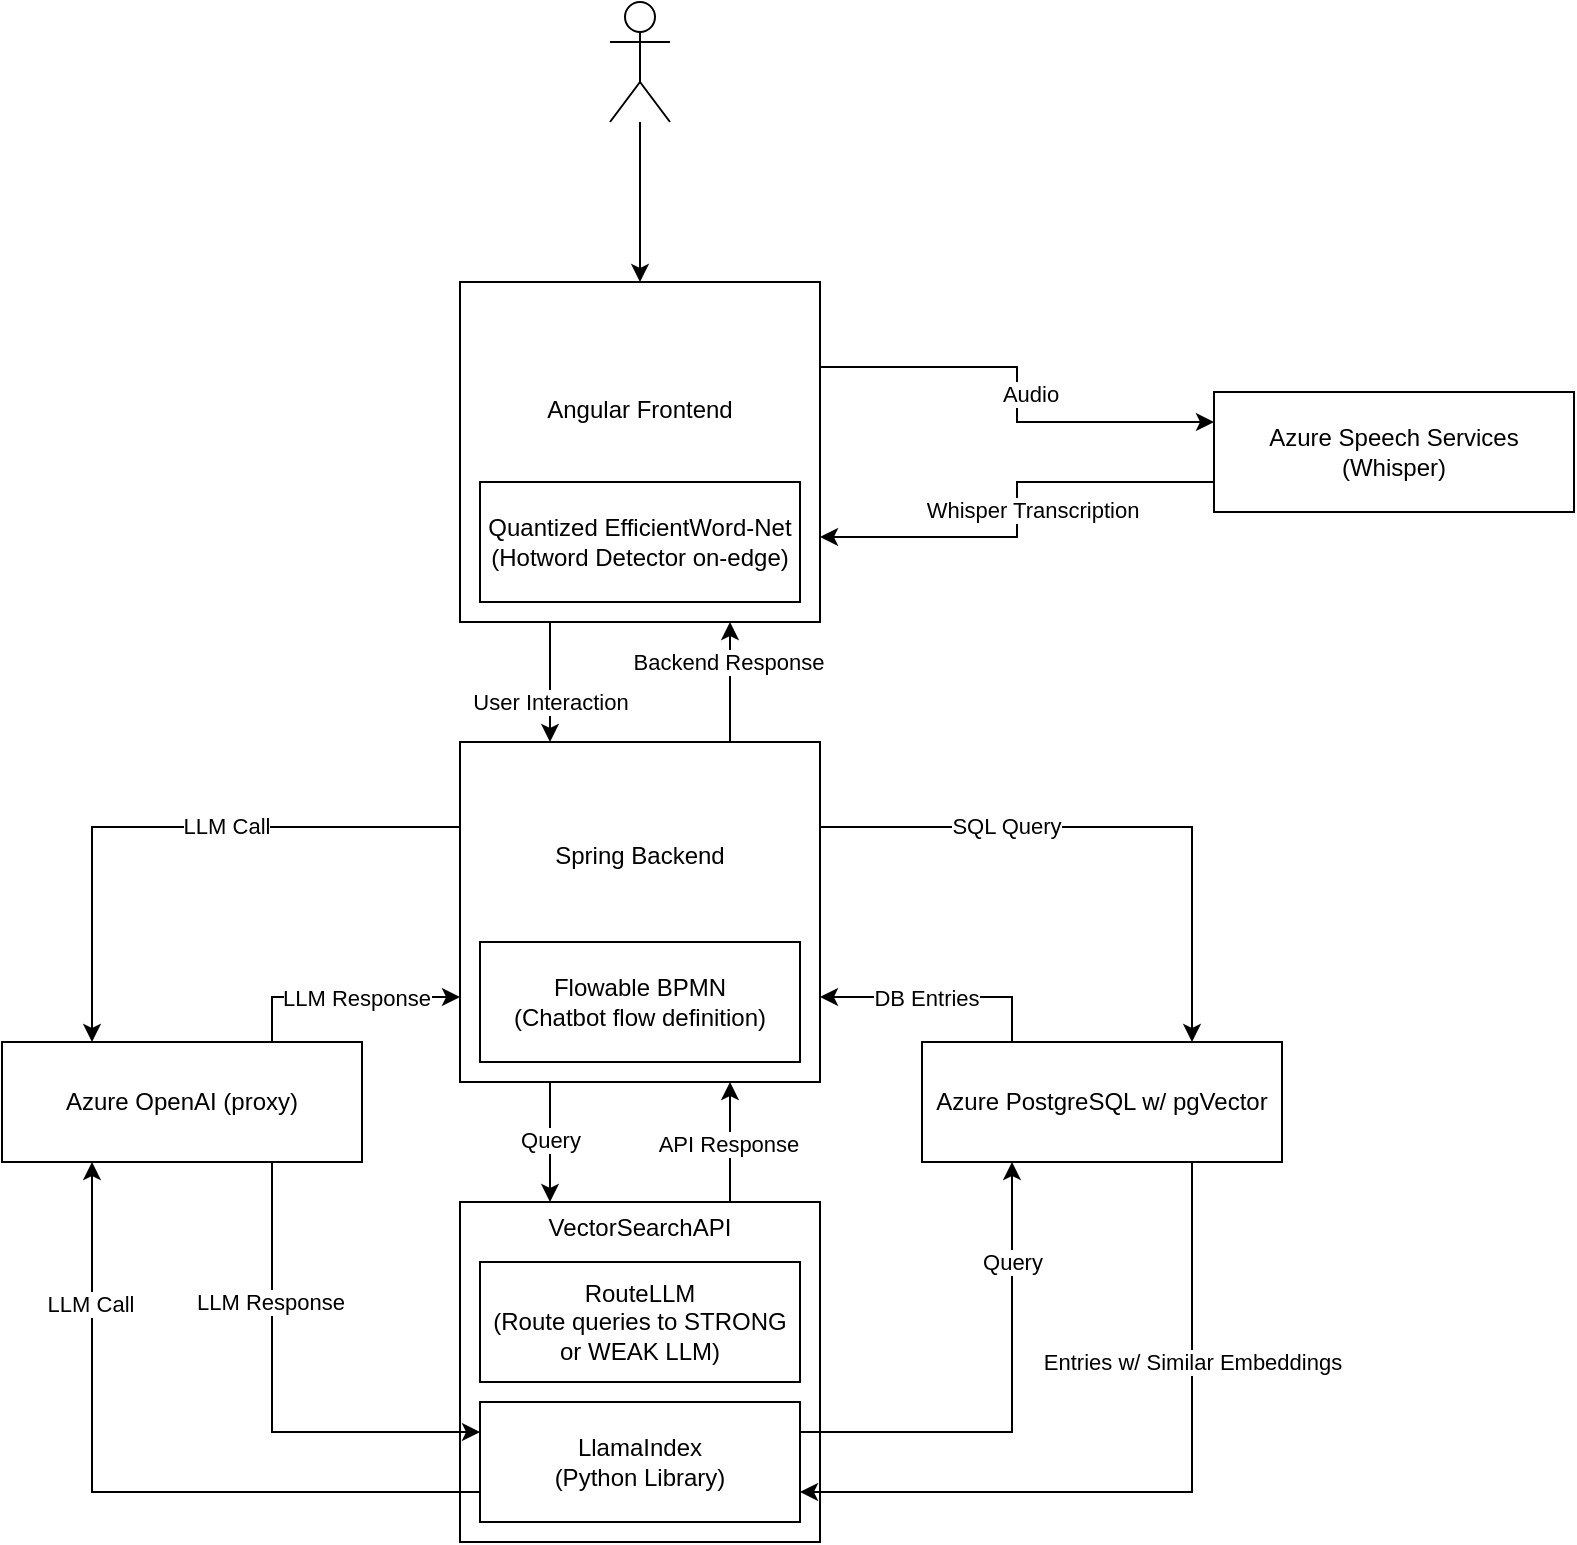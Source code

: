 <mxfile version="24.7.5">
  <diagram name="Page-1" id="7_sWOA-Nkuw_R_lDYfDC">
    <mxGraphModel dx="989" dy="582" grid="1" gridSize="10" guides="1" tooltips="1" connect="1" arrows="1" fold="1" page="1" pageScale="1" pageWidth="1654" pageHeight="2336" math="0" shadow="0">
      <root>
        <mxCell id="0" />
        <mxCell id="1" parent="0" />
        <mxCell id="7IgqFhxAbZC78iLWSxpU-4" value="" style="group" parent="1" vertex="1" connectable="0">
          <mxGeometry x="549" y="750" width="180" height="170" as="geometry" />
        </mxCell>
        <mxCell id="7IgqFhxAbZC78iLWSxpU-2" value="VectorSearchAPI&lt;div&gt;&lt;br&gt;&lt;/div&gt;&lt;div&gt;&lt;br&gt;&lt;/div&gt;&lt;div&gt;&lt;br&gt;&lt;/div&gt;&lt;div&gt;&lt;br&gt;&lt;/div&gt;&lt;div&gt;&lt;br&gt;&lt;/div&gt;&lt;div&gt;&lt;br&gt;&lt;/div&gt;&lt;div&gt;&lt;br&gt;&lt;/div&gt;&lt;div&gt;&lt;br&gt;&lt;/div&gt;&lt;div&gt;&lt;br&gt;&lt;/div&gt;&lt;div&gt;&lt;br&gt;&lt;/div&gt;" style="rounded=0;whiteSpace=wrap;html=1;" parent="7IgqFhxAbZC78iLWSxpU-4" vertex="1">
          <mxGeometry width="180" height="170" as="geometry" />
        </mxCell>
        <mxCell id="7IgqFhxAbZC78iLWSxpU-3" value="LlamaIndex&lt;div&gt;(Python Library)&lt;/div&gt;" style="rounded=0;whiteSpace=wrap;html=1;" parent="7IgqFhxAbZC78iLWSxpU-4" vertex="1">
          <mxGeometry x="10" y="100" width="160" height="60" as="geometry" />
        </mxCell>
        <mxCell id="7IgqFhxAbZC78iLWSxpU-48" value="RouteLLM&lt;div&gt;(Route queries to STRONG or WEAK LLM)&lt;/div&gt;" style="rounded=0;whiteSpace=wrap;html=1;" parent="7IgqFhxAbZC78iLWSxpU-4" vertex="1">
          <mxGeometry x="10" y="30" width="160" height="60" as="geometry" />
        </mxCell>
        <mxCell id="-8j1zNj_b2SXUCD23hlI-9" style="edgeStyle=orthogonalEdgeStyle;rounded=0;orthogonalLoop=1;jettySize=auto;html=1;exitX=0.75;exitY=0;exitDx=0;exitDy=0;entryX=0;entryY=0.75;entryDx=0;entryDy=0;" edge="1" parent="1" source="7IgqFhxAbZC78iLWSxpU-7" target="7IgqFhxAbZC78iLWSxpU-37">
          <mxGeometry relative="1" as="geometry" />
        </mxCell>
        <mxCell id="-8j1zNj_b2SXUCD23hlI-16" value="LLM Response" style="edgeLabel;html=1;align=center;verticalAlign=middle;resizable=0;points=[];" vertex="1" connectable="0" parent="-8j1zNj_b2SXUCD23hlI-9">
          <mxGeometry x="-0.073" y="2" relative="1" as="geometry">
            <mxPoint x="10" y="2" as="offset" />
          </mxGeometry>
        </mxCell>
        <mxCell id="-8j1zNj_b2SXUCD23hlI-21" style="edgeStyle=orthogonalEdgeStyle;rounded=0;orthogonalLoop=1;jettySize=auto;html=1;exitX=0.75;exitY=1;exitDx=0;exitDy=0;entryX=0;entryY=0.25;entryDx=0;entryDy=0;" edge="1" parent="1" source="7IgqFhxAbZC78iLWSxpU-7" target="7IgqFhxAbZC78iLWSxpU-3">
          <mxGeometry relative="1" as="geometry" />
        </mxCell>
        <mxCell id="-8j1zNj_b2SXUCD23hlI-22" value="LLM Response" style="edgeLabel;html=1;align=center;verticalAlign=middle;resizable=0;points=[];" vertex="1" connectable="0" parent="-8j1zNj_b2SXUCD23hlI-21">
          <mxGeometry x="-0.287" y="-1" relative="1" as="geometry">
            <mxPoint y="-15" as="offset" />
          </mxGeometry>
        </mxCell>
        <mxCell id="7IgqFhxAbZC78iLWSxpU-7" value="Azure OpenAI (proxy)" style="rounded=0;whiteSpace=wrap;html=1;" parent="1" vertex="1">
          <mxGeometry x="320" y="670" width="180" height="60" as="geometry" />
        </mxCell>
        <mxCell id="7IgqFhxAbZC78iLWSxpU-23" style="edgeStyle=orthogonalEdgeStyle;rounded=0;orthogonalLoop=1;jettySize=auto;html=1;exitX=1;exitY=0.25;exitDx=0;exitDy=0;entryX=0;entryY=0.25;entryDx=0;entryDy=0;" parent="1" source="7IgqFhxAbZC78iLWSxpU-10" target="7IgqFhxAbZC78iLWSxpU-22" edge="1">
          <mxGeometry relative="1" as="geometry" />
        </mxCell>
        <mxCell id="7IgqFhxAbZC78iLWSxpU-27" value="Audio" style="edgeLabel;html=1;align=center;verticalAlign=middle;resizable=0;points=[];" parent="7IgqFhxAbZC78iLWSxpU-23" vertex="1" connectable="0">
          <mxGeometry x="-0.027" y="4" relative="1" as="geometry">
            <mxPoint x="2" y="3" as="offset" />
          </mxGeometry>
        </mxCell>
        <mxCell id="7IgqFhxAbZC78iLWSxpU-14" value="" style="edgeStyle=orthogonalEdgeStyle;rounded=0;orthogonalLoop=1;jettySize=auto;html=1;" parent="1" source="7IgqFhxAbZC78iLWSxpU-13" target="7IgqFhxAbZC78iLWSxpU-10" edge="1">
          <mxGeometry relative="1" as="geometry" />
        </mxCell>
        <mxCell id="7IgqFhxAbZC78iLWSxpU-13" value="&lt;div&gt;&lt;br&gt;&lt;/div&gt;" style="shape=umlActor;verticalLabelPosition=bottom;verticalAlign=top;html=1;outlineConnect=0;" parent="1" vertex="1">
          <mxGeometry x="624" y="150" width="30" height="60" as="geometry" />
        </mxCell>
        <mxCell id="7IgqFhxAbZC78iLWSxpU-21" style="edgeStyle=orthogonalEdgeStyle;rounded=0;orthogonalLoop=1;jettySize=auto;html=1;exitX=0.75;exitY=1;exitDx=0;exitDy=0;entryX=1;entryY=0.75;entryDx=0;entryDy=0;" parent="1" source="7IgqFhxAbZC78iLWSxpU-19" target="7IgqFhxAbZC78iLWSxpU-3" edge="1">
          <mxGeometry relative="1" as="geometry" />
        </mxCell>
        <mxCell id="7IgqFhxAbZC78iLWSxpU-29" value="Entries w/ Similar Embeddings" style="edgeLabel;html=1;align=center;verticalAlign=middle;resizable=0;points=[];" parent="7IgqFhxAbZC78iLWSxpU-21" vertex="1" connectable="0">
          <mxGeometry x="0.266" y="-1" relative="1" as="geometry">
            <mxPoint x="63" y="-64" as="offset" />
          </mxGeometry>
        </mxCell>
        <mxCell id="-8j1zNj_b2SXUCD23hlI-8" style="edgeStyle=orthogonalEdgeStyle;rounded=0;orthogonalLoop=1;jettySize=auto;html=1;exitX=0.25;exitY=0;exitDx=0;exitDy=0;entryX=1;entryY=0.75;entryDx=0;entryDy=0;" edge="1" parent="1" source="7IgqFhxAbZC78iLWSxpU-19" target="7IgqFhxAbZC78iLWSxpU-37">
          <mxGeometry relative="1" as="geometry" />
        </mxCell>
        <mxCell id="-8j1zNj_b2SXUCD23hlI-18" value="DB Entries" style="edgeLabel;html=1;align=center;verticalAlign=middle;resizable=0;points=[];" vertex="1" connectable="0" parent="-8j1zNj_b2SXUCD23hlI-8">
          <mxGeometry x="0.181" y="-1" relative="1" as="geometry">
            <mxPoint x="4" y="1" as="offset" />
          </mxGeometry>
        </mxCell>
        <mxCell id="7IgqFhxAbZC78iLWSxpU-19" value="Azure&amp;nbsp;&lt;span style=&quot;background-color: initial;&quot;&gt;PostgreSQL w/ pgVector&lt;/span&gt;" style="rounded=0;whiteSpace=wrap;html=1;" parent="1" vertex="1">
          <mxGeometry x="780" y="670" width="180" height="60" as="geometry" />
        </mxCell>
        <mxCell id="7IgqFhxAbZC78iLWSxpU-20" style="edgeStyle=orthogonalEdgeStyle;rounded=0;orthogonalLoop=1;jettySize=auto;html=1;exitX=1;exitY=0.25;exitDx=0;exitDy=0;entryX=0.25;entryY=1;entryDx=0;entryDy=0;" parent="1" source="7IgqFhxAbZC78iLWSxpU-3" target="7IgqFhxAbZC78iLWSxpU-19" edge="1">
          <mxGeometry relative="1" as="geometry" />
        </mxCell>
        <mxCell id="7IgqFhxAbZC78iLWSxpU-28" value="Query" style="edgeLabel;html=1;align=center;verticalAlign=middle;resizable=0;points=[];" parent="7IgqFhxAbZC78iLWSxpU-20" vertex="1" connectable="0">
          <mxGeometry x="-0.164" y="1" relative="1" as="geometry">
            <mxPoint x="5" y="-84" as="offset" />
          </mxGeometry>
        </mxCell>
        <mxCell id="7IgqFhxAbZC78iLWSxpU-24" style="edgeStyle=orthogonalEdgeStyle;rounded=0;orthogonalLoop=1;jettySize=auto;html=1;exitX=0;exitY=0.75;exitDx=0;exitDy=0;entryX=1;entryY=0.75;entryDx=0;entryDy=0;" parent="1" source="7IgqFhxAbZC78iLWSxpU-22" target="7IgqFhxAbZC78iLWSxpU-10" edge="1">
          <mxGeometry relative="1" as="geometry" />
        </mxCell>
        <mxCell id="7IgqFhxAbZC78iLWSxpU-26" value="Whisper Transcription" style="edgeLabel;html=1;align=center;verticalAlign=middle;resizable=0;points=[];" parent="7IgqFhxAbZC78iLWSxpU-24" vertex="1" connectable="0">
          <mxGeometry x="-0.006" y="-2" relative="1" as="geometry">
            <mxPoint x="9" y="1" as="offset" />
          </mxGeometry>
        </mxCell>
        <mxCell id="7IgqFhxAbZC78iLWSxpU-22" value="Azure Speech Services&lt;div&gt;(Whisper)&lt;/div&gt;" style="rounded=0;whiteSpace=wrap;html=1;" parent="1" vertex="1">
          <mxGeometry x="926" y="345" width="180" height="60" as="geometry" />
        </mxCell>
        <mxCell id="7IgqFhxAbZC78iLWSxpU-36" value="" style="group" parent="1" vertex="1" connectable="0">
          <mxGeometry x="549" y="290" width="180" height="170" as="geometry" />
        </mxCell>
        <mxCell id="7IgqFhxAbZC78iLWSxpU-10" value="Angular Frontend&lt;div&gt;&lt;br&gt;&lt;/div&gt;&lt;div&gt;&lt;br&gt;&lt;/div&gt;&lt;div&gt;&lt;br&gt;&lt;/div&gt;" style="rounded=0;whiteSpace=wrap;html=1;" parent="7IgqFhxAbZC78iLWSxpU-36" vertex="1">
          <mxGeometry width="180" height="170" as="geometry" />
        </mxCell>
        <mxCell id="7IgqFhxAbZC78iLWSxpU-35" value="Quantized EfficientWord-Net&lt;div&gt;(Hotword Detector on-edge)&lt;/div&gt;" style="rounded=0;whiteSpace=wrap;html=1;" parent="7IgqFhxAbZC78iLWSxpU-36" vertex="1">
          <mxGeometry x="10" y="100" width="160" height="60" as="geometry" />
        </mxCell>
        <mxCell id="7IgqFhxAbZC78iLWSxpU-39" style="edgeStyle=orthogonalEdgeStyle;rounded=0;orthogonalLoop=1;jettySize=auto;html=1;exitX=0.75;exitY=0;exitDx=0;exitDy=0;entryX=0.75;entryY=1;entryDx=0;entryDy=0;" parent="1" source="7IgqFhxAbZC78iLWSxpU-37" target="7IgqFhxAbZC78iLWSxpU-10" edge="1">
          <mxGeometry relative="1" as="geometry" />
        </mxCell>
        <mxCell id="7IgqFhxAbZC78iLWSxpU-43" value="Backend Response" style="edgeLabel;html=1;align=center;verticalAlign=middle;resizable=0;points=[];" parent="7IgqFhxAbZC78iLWSxpU-39" vertex="1" connectable="0">
          <mxGeometry x="-0.172" y="1" relative="1" as="geometry">
            <mxPoint y="-15" as="offset" />
          </mxGeometry>
        </mxCell>
        <mxCell id="7IgqFhxAbZC78iLWSxpU-40" style="edgeStyle=orthogonalEdgeStyle;rounded=0;orthogonalLoop=1;jettySize=auto;html=1;exitX=0.25;exitY=1;exitDx=0;exitDy=0;entryX=0.25;entryY=0;entryDx=0;entryDy=0;" parent="1" source="7IgqFhxAbZC78iLWSxpU-37" target="7IgqFhxAbZC78iLWSxpU-2" edge="1">
          <mxGeometry relative="1" as="geometry" />
        </mxCell>
        <mxCell id="7IgqFhxAbZC78iLWSxpU-46" value="Query" style="edgeLabel;html=1;align=center;verticalAlign=middle;resizable=0;points=[];" parent="7IgqFhxAbZC78iLWSxpU-40" vertex="1" connectable="0">
          <mxGeometry x="-0.044" relative="1" as="geometry">
            <mxPoint as="offset" />
          </mxGeometry>
        </mxCell>
        <mxCell id="7IgqFhxAbZC78iLWSxpU-38" style="edgeStyle=orthogonalEdgeStyle;rounded=0;orthogonalLoop=1;jettySize=auto;html=1;exitX=0.25;exitY=1;exitDx=0;exitDy=0;entryX=0.25;entryY=0;entryDx=0;entryDy=0;" parent="1" source="7IgqFhxAbZC78iLWSxpU-10" target="7IgqFhxAbZC78iLWSxpU-37" edge="1">
          <mxGeometry relative="1" as="geometry" />
        </mxCell>
        <mxCell id="7IgqFhxAbZC78iLWSxpU-42" value="User Interaction" style="edgeLabel;html=1;align=center;verticalAlign=middle;resizable=0;points=[];" parent="7IgqFhxAbZC78iLWSxpU-38" vertex="1" connectable="0">
          <mxGeometry x="0.153" relative="1" as="geometry">
            <mxPoint y="5" as="offset" />
          </mxGeometry>
        </mxCell>
        <mxCell id="7IgqFhxAbZC78iLWSxpU-41" style="edgeStyle=orthogonalEdgeStyle;rounded=0;orthogonalLoop=1;jettySize=auto;html=1;exitX=0.75;exitY=0;exitDx=0;exitDy=0;entryX=0.75;entryY=1;entryDx=0;entryDy=0;" parent="1" source="7IgqFhxAbZC78iLWSxpU-2" target="7IgqFhxAbZC78iLWSxpU-37" edge="1">
          <mxGeometry relative="1" as="geometry" />
        </mxCell>
        <mxCell id="7IgqFhxAbZC78iLWSxpU-47" value="API Response" style="edgeLabel;html=1;align=center;verticalAlign=middle;resizable=0;points=[];" parent="7IgqFhxAbZC78iLWSxpU-41" vertex="1" connectable="0">
          <mxGeometry x="-0.011" y="1" relative="1" as="geometry">
            <mxPoint as="offset" />
          </mxGeometry>
        </mxCell>
        <mxCell id="7IgqFhxAbZC78iLWSxpU-45" value="" style="group" parent="1" vertex="1" connectable="0">
          <mxGeometry x="549" y="520" width="180" height="170" as="geometry" />
        </mxCell>
        <mxCell id="7IgqFhxAbZC78iLWSxpU-37" value="&lt;div&gt;Spring Backend&lt;/div&gt;&lt;div&gt;&lt;br&gt;&lt;/div&gt;&lt;div&gt;&lt;br&gt;&lt;/div&gt;&lt;div&gt;&lt;br&gt;&lt;/div&gt;&lt;div&gt;&lt;br&gt;&lt;/div&gt;" style="rounded=0;whiteSpace=wrap;html=1;" parent="7IgqFhxAbZC78iLWSxpU-45" vertex="1">
          <mxGeometry width="180" height="170" as="geometry" />
        </mxCell>
        <mxCell id="7IgqFhxAbZC78iLWSxpU-44" value="Flowable BPMN&lt;div&gt;(Chatbot flow definition)&lt;/div&gt;" style="rounded=0;whiteSpace=wrap;html=1;" parent="7IgqFhxAbZC78iLWSxpU-45" vertex="1">
          <mxGeometry x="10" y="100" width="160" height="60" as="geometry" />
        </mxCell>
        <mxCell id="-8j1zNj_b2SXUCD23hlI-7" style="edgeStyle=orthogonalEdgeStyle;rounded=0;orthogonalLoop=1;jettySize=auto;html=1;exitX=1;exitY=0.25;exitDx=0;exitDy=0;entryX=0.75;entryY=0;entryDx=0;entryDy=0;" edge="1" parent="1" source="7IgqFhxAbZC78iLWSxpU-37" target="7IgqFhxAbZC78iLWSxpU-19">
          <mxGeometry relative="1" as="geometry" />
        </mxCell>
        <mxCell id="-8j1zNj_b2SXUCD23hlI-17" value="SQL Query" style="edgeLabel;html=1;align=center;verticalAlign=middle;resizable=0;points=[];" vertex="1" connectable="0" parent="-8j1zNj_b2SXUCD23hlI-7">
          <mxGeometry x="-0.363" y="-2" relative="1" as="geometry">
            <mxPoint x="-1" y="-3" as="offset" />
          </mxGeometry>
        </mxCell>
        <mxCell id="-8j1zNj_b2SXUCD23hlI-10" style="edgeStyle=orthogonalEdgeStyle;rounded=0;orthogonalLoop=1;jettySize=auto;html=1;exitX=0;exitY=0.25;exitDx=0;exitDy=0;entryX=0.25;entryY=0;entryDx=0;entryDy=0;" edge="1" parent="1" source="7IgqFhxAbZC78iLWSxpU-37" target="7IgqFhxAbZC78iLWSxpU-7">
          <mxGeometry relative="1" as="geometry" />
        </mxCell>
        <mxCell id="-8j1zNj_b2SXUCD23hlI-15" value="LLM Call" style="edgeLabel;html=1;align=center;verticalAlign=middle;resizable=0;points=[];" vertex="1" connectable="0" parent="-8j1zNj_b2SXUCD23hlI-10">
          <mxGeometry x="-0.198" y="1" relative="1" as="geometry">
            <mxPoint y="-2" as="offset" />
          </mxGeometry>
        </mxCell>
        <mxCell id="-8j1zNj_b2SXUCD23hlI-23" style="edgeStyle=orthogonalEdgeStyle;rounded=0;orthogonalLoop=1;jettySize=auto;html=1;exitX=0;exitY=0.75;exitDx=0;exitDy=0;entryX=0.25;entryY=1;entryDx=0;entryDy=0;" edge="1" parent="1" source="7IgqFhxAbZC78iLWSxpU-3" target="7IgqFhxAbZC78iLWSxpU-7">
          <mxGeometry relative="1" as="geometry" />
        </mxCell>
        <mxCell id="-8j1zNj_b2SXUCD23hlI-24" value="LLM Call" style="edgeLabel;html=1;align=center;verticalAlign=middle;resizable=0;points=[];" vertex="1" connectable="0" parent="-8j1zNj_b2SXUCD23hlI-23">
          <mxGeometry x="0.621" y="-1" relative="1" as="geometry">
            <mxPoint x="-2" y="3" as="offset" />
          </mxGeometry>
        </mxCell>
      </root>
    </mxGraphModel>
  </diagram>
</mxfile>
